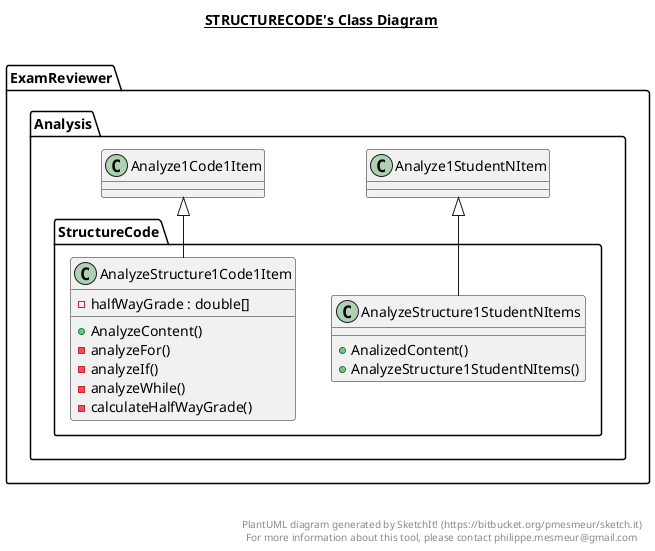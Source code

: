 @startuml

title __STRUCTURECODE's Class Diagram__\n

  namespace ExamReviewer {
    namespace Analysis {
      namespace StructureCode {
        class ExamReviewer.Analysis.StructureCode.AnalyzeStructure1Code1Item {
            - halfWayGrade : double[]
            + AnalyzeContent()
            - analyzeFor()
            - analyzeIf()
            - analyzeWhile()
            - calculateHalfWayGrade()
        }
      }
    }
  }
  

  namespace ExamReviewer {
    namespace Analysis {
      namespace StructureCode {
        class ExamReviewer.Analysis.StructureCode.AnalyzeStructure1StudentNItems {
            + AnalizedContent()
            + AnalyzeStructure1StudentNItems()
        }
      }
    }
  }
  

  ExamReviewer.Analysis.StructureCode.AnalyzeStructure1Code1Item -up-|> ExamReviewer.Analysis.Analyze1Code1Item
  ExamReviewer.Analysis.StructureCode.AnalyzeStructure1StudentNItems -up-|> ExamReviewer.Analysis.Analyze1StudentNItem


right footer


PlantUML diagram generated by SketchIt! (https://bitbucket.org/pmesmeur/sketch.it)
For more information about this tool, please contact philippe.mesmeur@gmail.com
endfooter

@enduml
